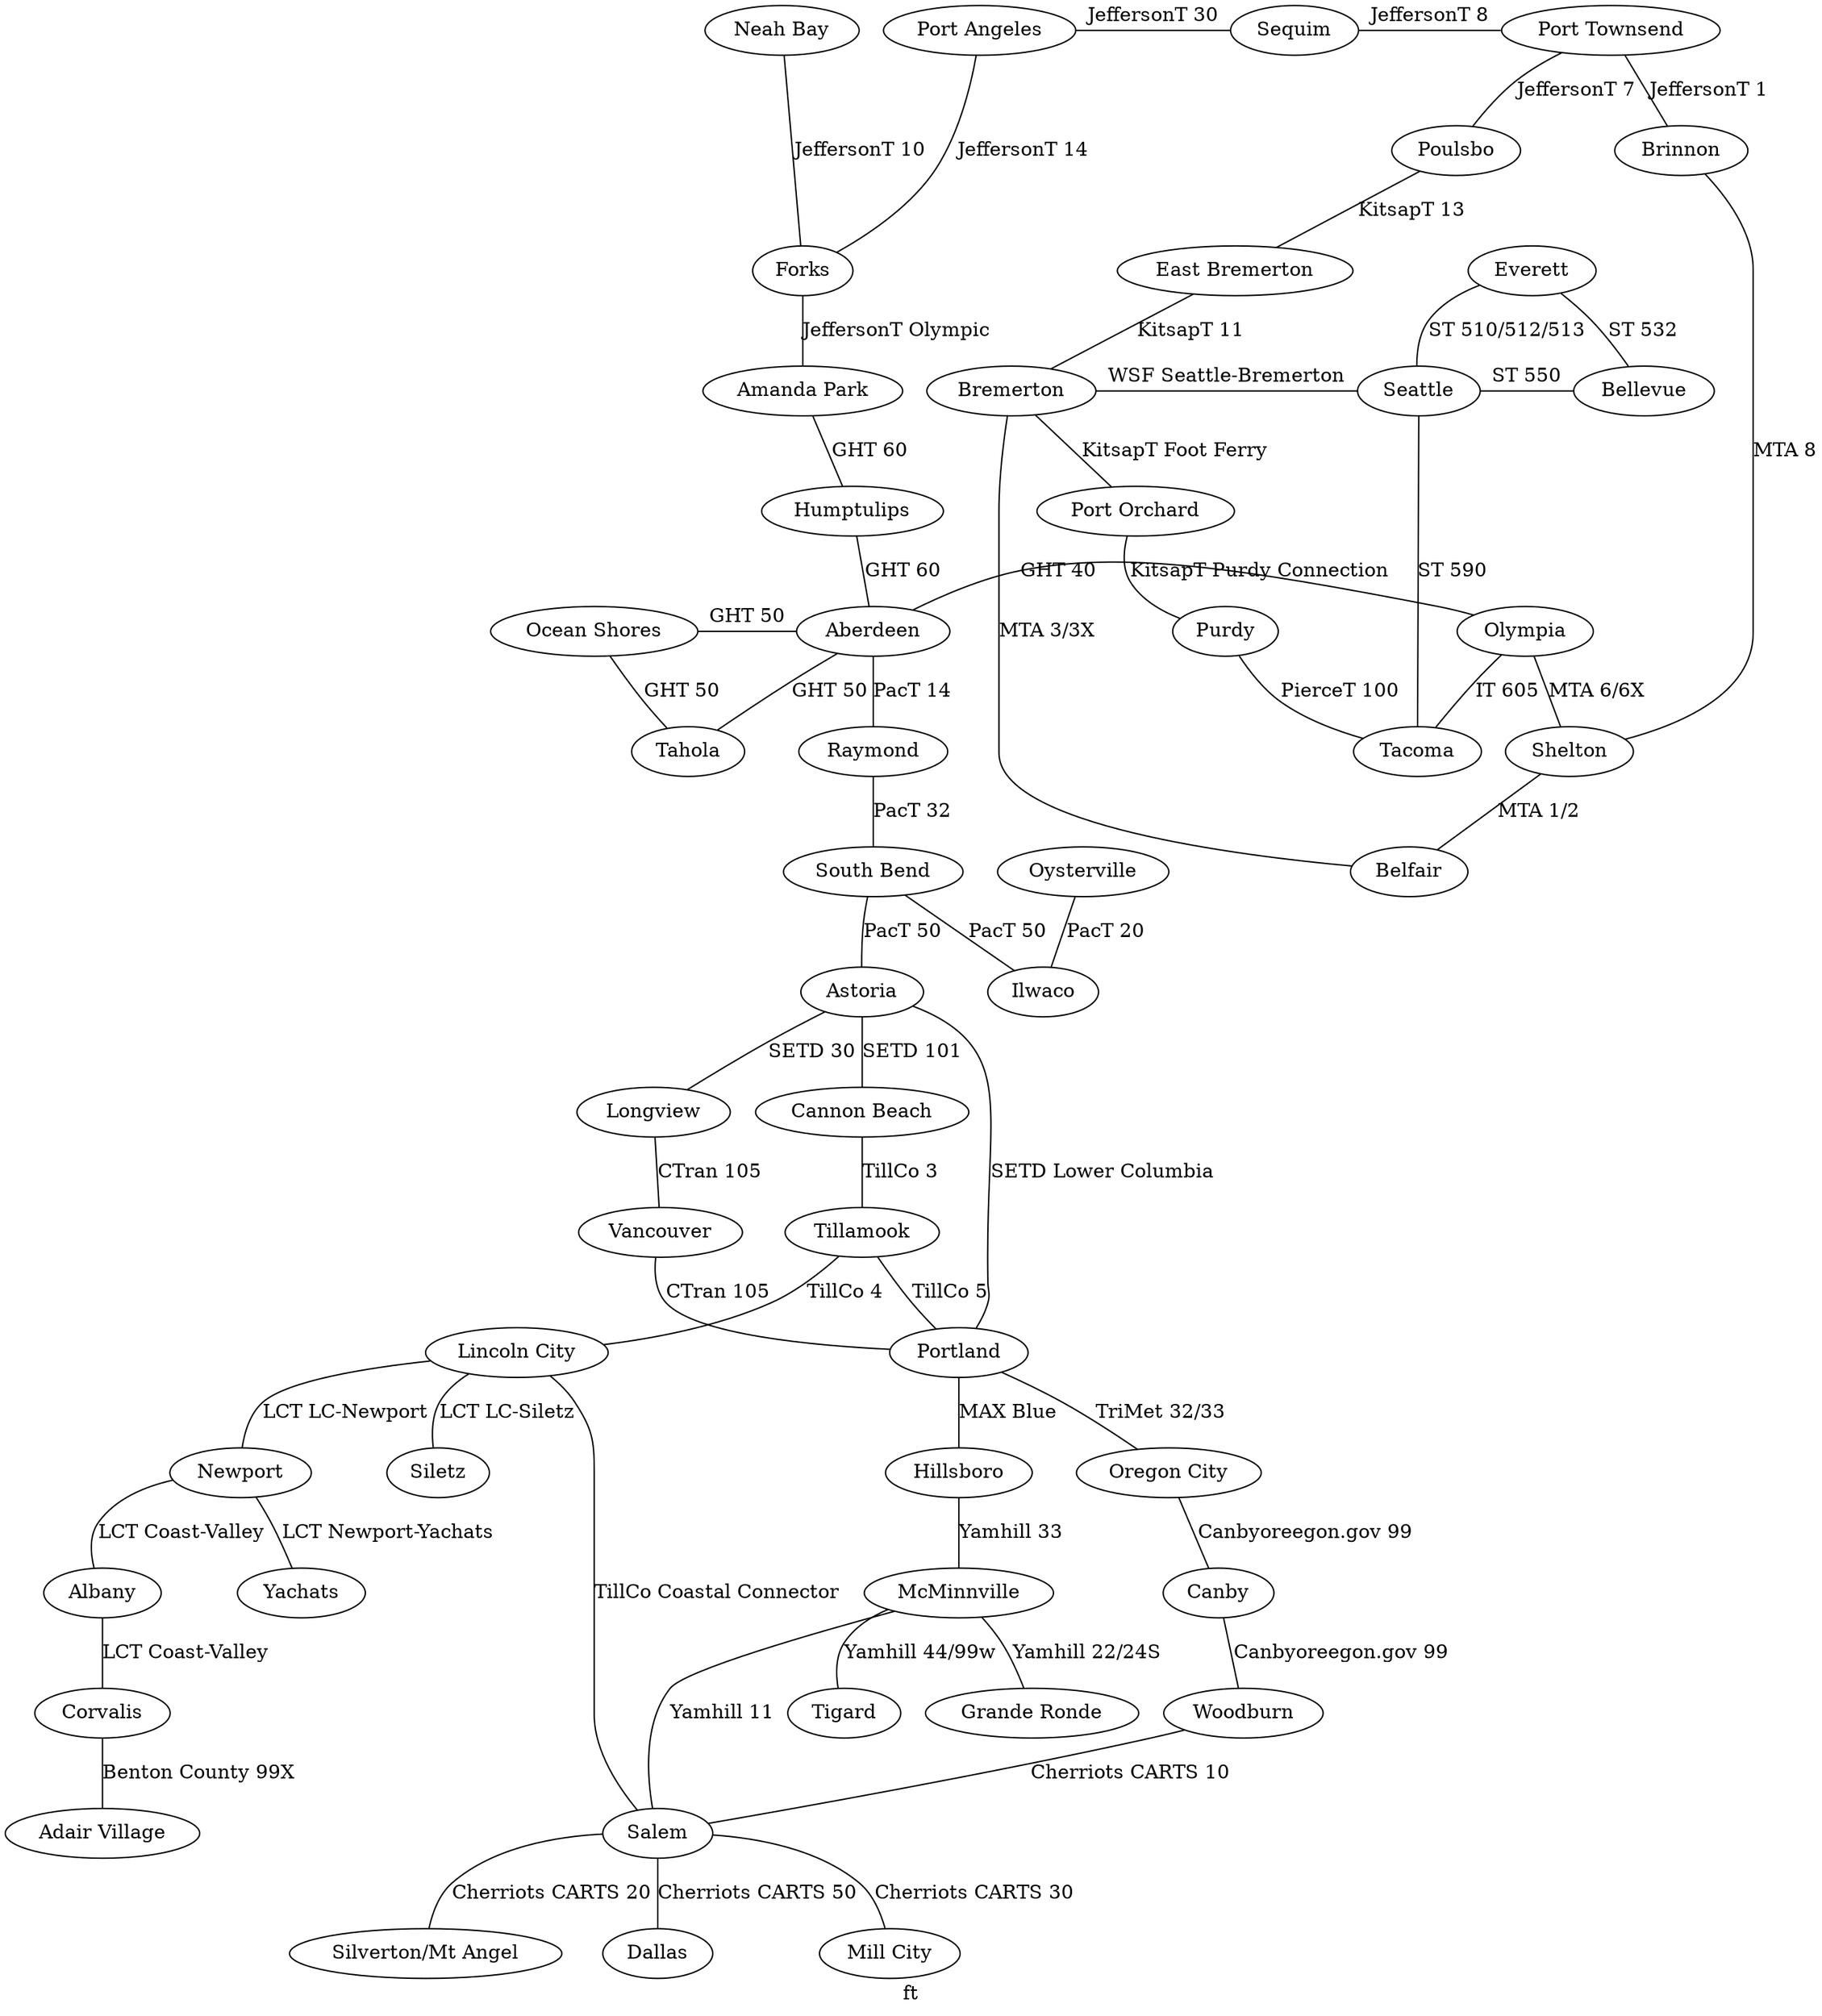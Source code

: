 strict graph  {
	graph [label=ft];
    "Neah Bay" -- Forks [label="JeffersonT 10"];
    "Port Angeles" -- Forks [label="JeffersonT 14"];
    "Port Angeles" -- Sequim [label="JeffersonT 30"];
    Sequim -- "Port Townsend" [label="JeffersonT 8"];
    "Port Townsend" -- Brinnon [label="JeffersonT 1"];
    "Port Townsend" -- Poulsbo [label="JeffersonT 7"];
    #Poulsbo -- Silverdale [label="KitsapT 32"];
    Poulsbo -- "East Bremerton" [label="KitsapT 13"];
    "East Bremerton" -- Bremerton [label="KitsapT 11"];
    Forks -- "Amanda Park" [label="JeffersonT Olympic"];
	Everett -- Seattle [label="ST 510/512/513"];
	Seattle -- Tacoma [label="ST 590"];
	#Seattle -- Woodinville [label="ST 522"];
	Seattle -- Bellevue [label="ST 550"];
	#Seattle -- Issaquah [label="ST 554"];
    Everett -- Bellevue [label="ST 532"];
	Bremerton -- Seattle [label="WSF Seattle-Bremerton"];
	Tacoma -- Olympia [label="IT 605"];
	Bremerton -- "Port Orchard" [label="KitsapT Foot Ferry"];
	"Port Orchard" -- Purdy [label="KitsapT Purdy Connection"];
    Purdy -- Tacoma [label="PierceT 100"];
	Portland;
    Vancouver -- Portland [label="CTran 105"];
    Longview -- Vancouver [label="CTran 105"];
    #"St Helens" -- Portland [label="CCRider 1"];
    #Portland -- "Sauvie Island" [label="TriMet 16"];
    #Portland -- "Forest Grove" [label="TriMet 57"];
    Portland -- "Oregon City" [label="TriMet 32/33"];
    "Oregon City" -- Canby [label="Canbyoreegon.gov 99"];
    Canby-- Woodburn [label="Canbyoreegon.gov 99"];
    Woodburn -- Salem [label="Cherriots CARTS 10"];
    #Portland -- Gresham [label="TriMet 4"];
    #Portland -- Estacada [label="TriMet 30"];
    Portland -- Hillsboro [label="MAX Blue"];
    Hillsboro -- McMinnville [label="Yamhill 33"];
    McMinnville -- "Grande Ronde" [label="Yamhill 22/24S"];
    McMinnville -- Salem [label="Yamhill 11"];
    McMinnville -- Tigard [label="Yamhill 44/99w"];
	"Cannon Beach";
	Astoria;
	Astoria -- Portland [label="SETD Lower Columbia"];
	"Amanda Park" -- Humptulips [label="GHT 60"];
	Humptulips -- Aberdeen [label="GHT 60"];
	Tahola -- Aberdeen [label="GHT 50"];
	Aberdeen -- Olympia [label="GHT 40"];
	Aberdeen -- Raymond [label="PacT 14"];
	Raymond -- "South Bend" [label="PacT 32"];
    Oysterville -- Ilwaco [label="PacT 20"];
	"South Bend" -- Ilwaco [label="PacT 50"];
	"South Bend" -- Astoria [label="PacT 50"];
	#Aberdeen -- Centralia [label="GHT 90"];
	"Ocean Shores" -- Tahola [label="GHT 50"];
    "Ocean Shores" -- Aberdeen [label="GHT 50"];
    Brinnon -- Shelton [label="MTA 8"];
    Shelton -- Olympia [label="MTA 6/6X"];
    Shelton -- Belfair [label="MTA 1/2"];
    Bremerton -- Belfair [label="MTA 3/3X"];
    #Shelton -- "Lake Cushman" [label="MTA 11"];
    Astoria -- "Cannon Beach" [label="SETD 101"];
    #Seaside -- Manzanita [label="TillCo 20"];
    "Cannon Beach" -- Tillamook [label="TillCo 3"];
    Tillamook -- "Lincoln City" [label="TillCo 4"];
    Tillamook -- Portland [label="TillCo 5"];
    Astoria -- Longview [label="SETD 30"];
    "Lincoln City" -- Salem [label="TillCo Coastal Connector"]
    "Lincoln City" -- Newport [label="LCT LC-Newport"]
    "Lincoln City" -- Siletz [label="LCT LC-Siletz"]
    Newport -- Yachats [label="LCT Newport-Yachats"]
    Newport -- Albany [label="LCT Coast-Valley"]
    Albany -- Corvalis [label="LCT Coast-Valley"]
    Corvalis -- "Adair Village" [label="Benton County 99X"]
    Salem -- "Silverton/Mt Angel" [label="Cherriots CARTS 20"];
    Salem -- Dallas [label="Cherriots CARTS 50"];
    Salem -- "Mill City" [label="Cherriots CARTS 30"];
    #"North Bend" -- "Coos Bay" [label="CurryPT CoastalX"];
    #"Coos Bay" -- "Port Orford" [label="CurryPT CoastalX"];
    #"Port Orford" -- "Smith River"  [label="CurryPT CoastalX"];
    #"Smith River" -- "Crescent City" [label="RedwoodCoastalT 20"];
    #"Crescent City" -- "Klamath" [label="RedwoodCoastalT 10"];
    {rank=same; "Neah Bay", "Port Angeles", Sequim, "Port Townsend"}
    {rank=same; Forks, Everett}
    {rank=same; Brinnon, Poulsbo}
    {rank=same; Bremerton, Seattle, Bellevue }
    {rank=same; Tahola, Shelton, Tacoma}
    {rank=same; "Ocean Shores", Aberdeen, Olympia}
}
